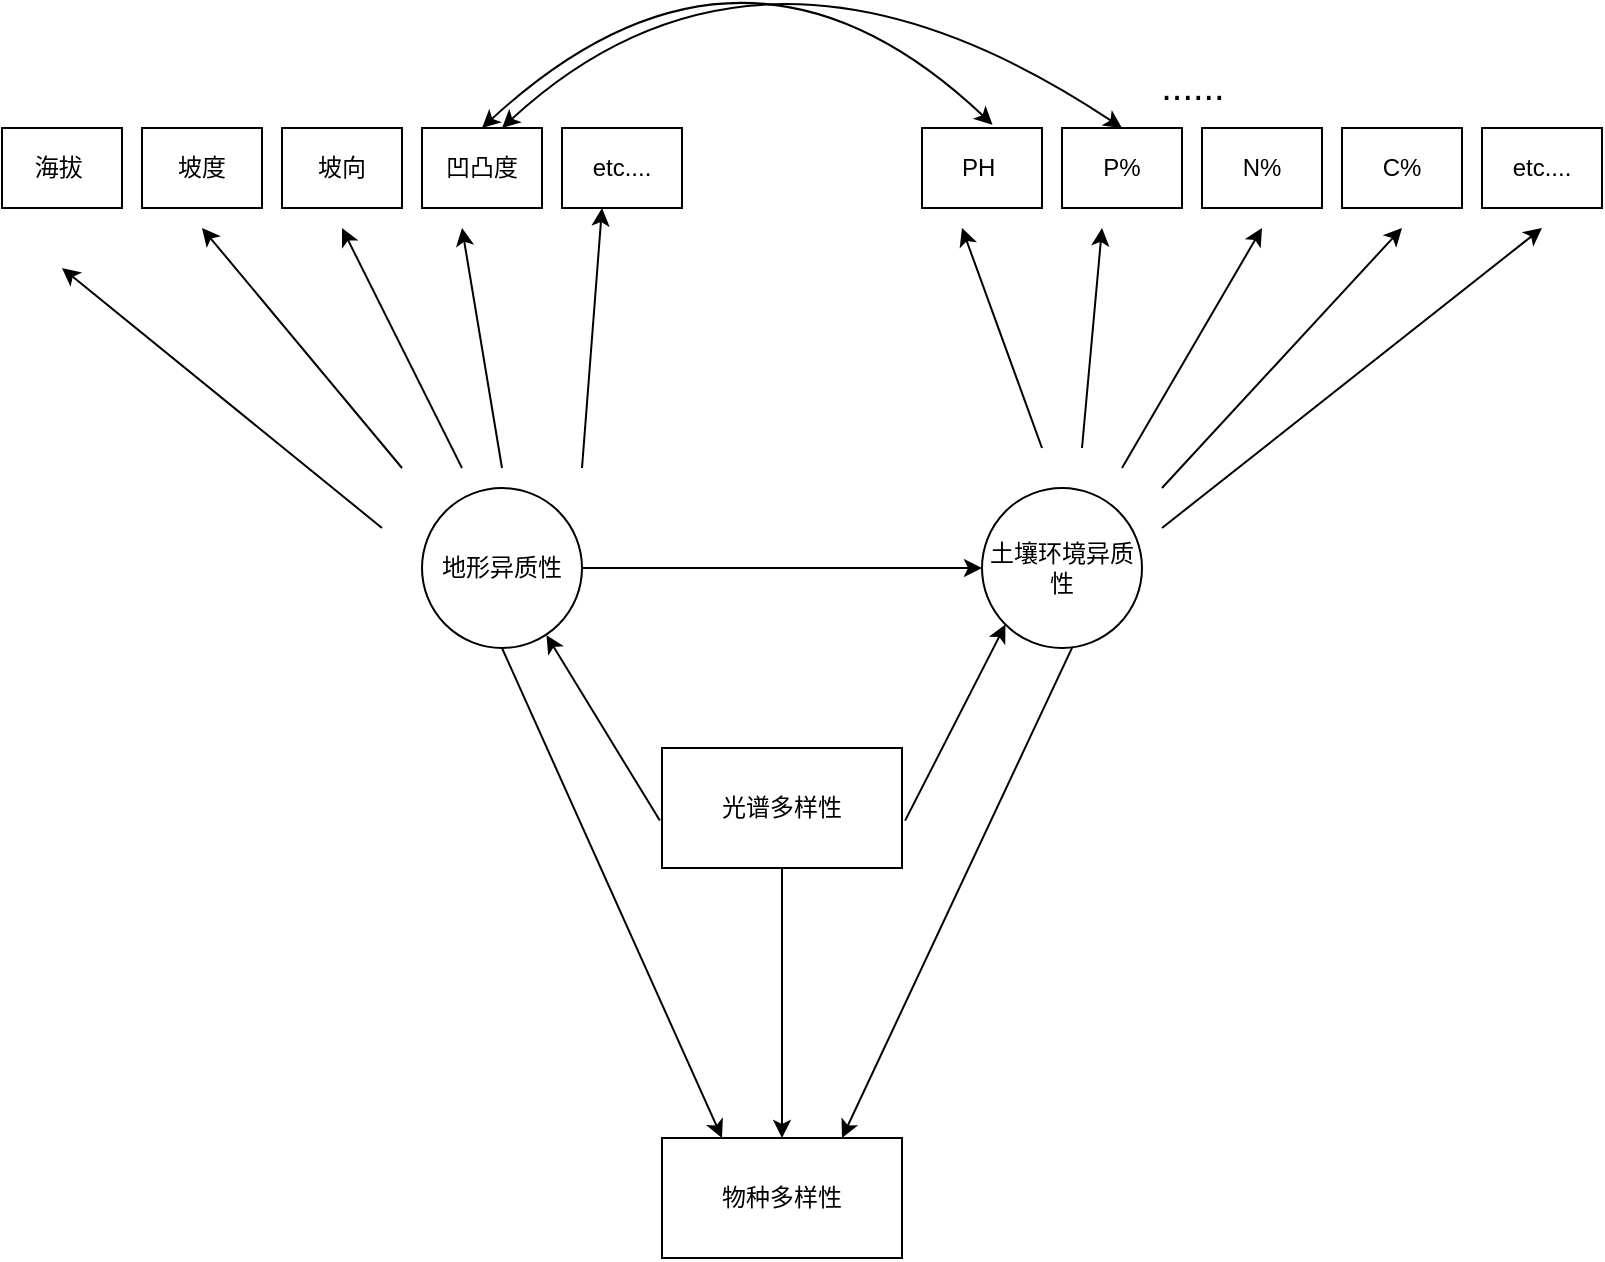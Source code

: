 <mxfile version="17.4.5" type="github">
  <diagram id="C5RBs43oDa-KdzZeNtuy" name="Page-1">
    <mxGraphModel dx="1363" dy="706" grid="1" gridSize="10" guides="1" tooltips="1" connect="1" arrows="1" fold="1" page="1" pageScale="1" pageWidth="827" pageHeight="1169" math="0" shadow="0">
      <root>
        <mxCell id="WIyWlLk6GJQsqaUBKTNV-0" />
        <mxCell id="WIyWlLk6GJQsqaUBKTNV-1" parent="WIyWlLk6GJQsqaUBKTNV-0" />
        <mxCell id="yI3EGUM581bo3C_Y3QZk-0" value="地形异质性" style="ellipse;whiteSpace=wrap;html=1;aspect=fixed;rounded=0;sketch=0;" vertex="1" parent="WIyWlLk6GJQsqaUBKTNV-1">
          <mxGeometry x="220" y="260" width="80" height="80" as="geometry" />
        </mxCell>
        <mxCell id="yI3EGUM581bo3C_Y3QZk-1" value="土壤环境异质性" style="ellipse;whiteSpace=wrap;html=1;aspect=fixed;rounded=0;sketch=0;" vertex="1" parent="WIyWlLk6GJQsqaUBKTNV-1">
          <mxGeometry x="500" y="260" width="80" height="80" as="geometry" />
        </mxCell>
        <mxCell id="yI3EGUM581bo3C_Y3QZk-2" value="物种多样性" style="rounded=0;whiteSpace=wrap;html=1;sketch=0;" vertex="1" parent="WIyWlLk6GJQsqaUBKTNV-1">
          <mxGeometry x="340" y="585" width="120" height="60" as="geometry" />
        </mxCell>
        <mxCell id="yI3EGUM581bo3C_Y3QZk-3" value="光谱多样性" style="rounded=0;whiteSpace=wrap;html=1;sketch=0;" vertex="1" parent="WIyWlLk6GJQsqaUBKTNV-1">
          <mxGeometry x="340" y="390" width="120" height="60" as="geometry" />
        </mxCell>
        <mxCell id="yI3EGUM581bo3C_Y3QZk-4" value="" style="endArrow=classic;html=1;rounded=1;sketch=0;curved=0;entryX=0.778;entryY=0.92;entryDx=0;entryDy=0;exitX=-0.009;exitY=0.605;exitDx=0;exitDy=0;exitPerimeter=0;entryPerimeter=0;" edge="1" parent="WIyWlLk6GJQsqaUBKTNV-1" source="yI3EGUM581bo3C_Y3QZk-3" target="yI3EGUM581bo3C_Y3QZk-0">
          <mxGeometry width="50" height="50" relative="1" as="geometry">
            <mxPoint x="260" y="450" as="sourcePoint" />
            <mxPoint x="310" y="400" as="targetPoint" />
          </mxGeometry>
        </mxCell>
        <mxCell id="yI3EGUM581bo3C_Y3QZk-5" value="" style="endArrow=classic;html=1;rounded=1;sketch=0;curved=0;entryX=0.5;entryY=0;entryDx=0;entryDy=0;exitX=0.5;exitY=1;exitDx=0;exitDy=0;" edge="1" parent="WIyWlLk6GJQsqaUBKTNV-1" source="yI3EGUM581bo3C_Y3QZk-3" target="yI3EGUM581bo3C_Y3QZk-2">
          <mxGeometry width="50" height="50" relative="1" as="geometry">
            <mxPoint x="400.2" y="459.07" as="sourcePoint" />
            <mxPoint x="260" y="380.93" as="targetPoint" />
          </mxGeometry>
        </mxCell>
        <mxCell id="yI3EGUM581bo3C_Y3QZk-6" value="" style="endArrow=classic;html=1;rounded=1;sketch=0;curved=0;entryX=0;entryY=0.5;entryDx=0;entryDy=0;exitX=1;exitY=0.5;exitDx=0;exitDy=0;" edge="1" parent="WIyWlLk6GJQsqaUBKTNV-1" source="yI3EGUM581bo3C_Y3QZk-0" target="yI3EGUM581bo3C_Y3QZk-1">
          <mxGeometry width="50" height="50" relative="1" as="geometry">
            <mxPoint x="220" y="300" as="sourcePoint" />
            <mxPoint x="270" y="250" as="targetPoint" />
          </mxGeometry>
        </mxCell>
        <mxCell id="yI3EGUM581bo3C_Y3QZk-8" value="" style="endArrow=classic;html=1;rounded=1;sketch=0;curved=0;entryX=0;entryY=1;entryDx=0;entryDy=0;exitX=1.013;exitY=0.605;exitDx=0;exitDy=0;exitPerimeter=0;" edge="1" parent="WIyWlLk6GJQsqaUBKTNV-1" source="yI3EGUM581bo3C_Y3QZk-3" target="yI3EGUM581bo3C_Y3QZk-1">
          <mxGeometry width="50" height="50" relative="1" as="geometry">
            <mxPoint x="480" y="410" as="sourcePoint" />
            <mxPoint x="530" y="360" as="targetPoint" />
          </mxGeometry>
        </mxCell>
        <mxCell id="yI3EGUM581bo3C_Y3QZk-9" value="" style="endArrow=classic;html=1;rounded=1;sketch=0;curved=0;entryX=0.25;entryY=0;entryDx=0;entryDy=0;exitX=0.5;exitY=1;exitDx=0;exitDy=0;" edge="1" parent="WIyWlLk6GJQsqaUBKTNV-1" source="yI3EGUM581bo3C_Y3QZk-0" target="yI3EGUM581bo3C_Y3QZk-2">
          <mxGeometry width="50" height="50" relative="1" as="geometry">
            <mxPoint x="260" y="450" as="sourcePoint" />
            <mxPoint x="310" y="400" as="targetPoint" />
          </mxGeometry>
        </mxCell>
        <mxCell id="yI3EGUM581bo3C_Y3QZk-10" value="" style="endArrow=classic;html=1;rounded=1;sketch=0;curved=0;entryX=0.75;entryY=0;entryDx=0;entryDy=0;exitX=0.564;exitY=0.996;exitDx=0;exitDy=0;exitPerimeter=0;" edge="1" parent="WIyWlLk6GJQsqaUBKTNV-1" source="yI3EGUM581bo3C_Y3QZk-1" target="yI3EGUM581bo3C_Y3QZk-2">
          <mxGeometry width="50" height="50" relative="1" as="geometry">
            <mxPoint x="580" y="350" as="sourcePoint" />
            <mxPoint x="430" y="550" as="targetPoint" />
          </mxGeometry>
        </mxCell>
        <mxCell id="yI3EGUM581bo3C_Y3QZk-11" value="海拔&lt;span style=&quot;white-space: pre&quot;&gt;	&lt;/span&gt;" style="rounded=0;whiteSpace=wrap;html=1;sketch=0;" vertex="1" parent="WIyWlLk6GJQsqaUBKTNV-1">
          <mxGeometry x="10" y="80" width="60" height="40" as="geometry" />
        </mxCell>
        <mxCell id="yI3EGUM581bo3C_Y3QZk-13" value="凹凸度" style="rounded=0;whiteSpace=wrap;html=1;sketch=0;" vertex="1" parent="WIyWlLk6GJQsqaUBKTNV-1">
          <mxGeometry x="220" y="80" width="60" height="40" as="geometry" />
        </mxCell>
        <mxCell id="yI3EGUM581bo3C_Y3QZk-14" value="坡向" style="rounded=0;whiteSpace=wrap;html=1;sketch=0;" vertex="1" parent="WIyWlLk6GJQsqaUBKTNV-1">
          <mxGeometry x="150" y="80" width="60" height="40" as="geometry" />
        </mxCell>
        <mxCell id="yI3EGUM581bo3C_Y3QZk-15" value="坡度" style="rounded=0;whiteSpace=wrap;html=1;sketch=0;" vertex="1" parent="WIyWlLk6GJQsqaUBKTNV-1">
          <mxGeometry x="80" y="80" width="60" height="40" as="geometry" />
        </mxCell>
        <mxCell id="yI3EGUM581bo3C_Y3QZk-16" value="PH&lt;span style=&quot;white-space: pre&quot;&gt;	&lt;/span&gt;" style="rounded=0;whiteSpace=wrap;html=1;sketch=0;" vertex="1" parent="WIyWlLk6GJQsqaUBKTNV-1">
          <mxGeometry x="470" y="80" width="60" height="40" as="geometry" />
        </mxCell>
        <mxCell id="yI3EGUM581bo3C_Y3QZk-17" value="C%" style="rounded=0;whiteSpace=wrap;html=1;sketch=0;" vertex="1" parent="WIyWlLk6GJQsqaUBKTNV-1">
          <mxGeometry x="680" y="80" width="60" height="40" as="geometry" />
        </mxCell>
        <mxCell id="yI3EGUM581bo3C_Y3QZk-18" value="N%" style="rounded=0;whiteSpace=wrap;html=1;sketch=0;" vertex="1" parent="WIyWlLk6GJQsqaUBKTNV-1">
          <mxGeometry x="610" y="80" width="60" height="40" as="geometry" />
        </mxCell>
        <mxCell id="yI3EGUM581bo3C_Y3QZk-19" value="P%" style="rounded=0;whiteSpace=wrap;html=1;sketch=0;" vertex="1" parent="WIyWlLk6GJQsqaUBKTNV-1">
          <mxGeometry x="540" y="80" width="60" height="40" as="geometry" />
        </mxCell>
        <mxCell id="yI3EGUM581bo3C_Y3QZk-20" value="etc...." style="rounded=0;whiteSpace=wrap;html=1;sketch=0;" vertex="1" parent="WIyWlLk6GJQsqaUBKTNV-1">
          <mxGeometry x="290" y="80" width="60" height="40" as="geometry" />
        </mxCell>
        <mxCell id="yI3EGUM581bo3C_Y3QZk-21" value="etc...." style="rounded=0;whiteSpace=wrap;html=1;sketch=0;" vertex="1" parent="WIyWlLk6GJQsqaUBKTNV-1">
          <mxGeometry x="750" y="80" width="60" height="40" as="geometry" />
        </mxCell>
        <mxCell id="yI3EGUM581bo3C_Y3QZk-23" value="" style="endArrow=classic;html=1;rounded=1;sketch=0;curved=0;" edge="1" parent="WIyWlLk6GJQsqaUBKTNV-1">
          <mxGeometry width="50" height="50" relative="1" as="geometry">
            <mxPoint x="240" y="250" as="sourcePoint" />
            <mxPoint x="180" y="130" as="targetPoint" />
          </mxGeometry>
        </mxCell>
        <mxCell id="yI3EGUM581bo3C_Y3QZk-24" value="" style="endArrow=classic;html=1;rounded=1;sketch=0;curved=0;" edge="1" parent="WIyWlLk6GJQsqaUBKTNV-1">
          <mxGeometry width="50" height="50" relative="1" as="geometry">
            <mxPoint x="200" y="280" as="sourcePoint" />
            <mxPoint x="40" y="150" as="targetPoint" />
          </mxGeometry>
        </mxCell>
        <mxCell id="yI3EGUM581bo3C_Y3QZk-25" value="" style="endArrow=classic;html=1;rounded=1;sketch=0;curved=0;" edge="1" parent="WIyWlLk6GJQsqaUBKTNV-1">
          <mxGeometry width="50" height="50" relative="1" as="geometry">
            <mxPoint x="260" y="250" as="sourcePoint" />
            <mxPoint x="240" y="130" as="targetPoint" />
          </mxGeometry>
        </mxCell>
        <mxCell id="yI3EGUM581bo3C_Y3QZk-26" value="" style="endArrow=classic;html=1;rounded=1;sketch=0;curved=0;" edge="1" parent="WIyWlLk6GJQsqaUBKTNV-1">
          <mxGeometry width="50" height="50" relative="1" as="geometry">
            <mxPoint x="210" y="250" as="sourcePoint" />
            <mxPoint x="110" y="130" as="targetPoint" />
          </mxGeometry>
        </mxCell>
        <mxCell id="yI3EGUM581bo3C_Y3QZk-27" value="" style="endArrow=classic;html=1;rounded=1;sketch=0;curved=0;" edge="1" parent="WIyWlLk6GJQsqaUBKTNV-1">
          <mxGeometry width="50" height="50" relative="1" as="geometry">
            <mxPoint x="300" y="250" as="sourcePoint" />
            <mxPoint x="310" y="120" as="targetPoint" />
          </mxGeometry>
        </mxCell>
        <mxCell id="yI3EGUM581bo3C_Y3QZk-29" value="" style="endArrow=classic;html=1;rounded=1;sketch=0;curved=0;" edge="1" parent="WIyWlLk6GJQsqaUBKTNV-1">
          <mxGeometry width="50" height="50" relative="1" as="geometry">
            <mxPoint x="530" y="240" as="sourcePoint" />
            <mxPoint x="490" y="130" as="targetPoint" />
          </mxGeometry>
        </mxCell>
        <mxCell id="yI3EGUM581bo3C_Y3QZk-30" value="" style="endArrow=classic;html=1;rounded=1;sketch=0;curved=0;" edge="1" parent="WIyWlLk6GJQsqaUBKTNV-1">
          <mxGeometry width="50" height="50" relative="1" as="geometry">
            <mxPoint x="590" y="260" as="sourcePoint" />
            <mxPoint x="710" y="130" as="targetPoint" />
          </mxGeometry>
        </mxCell>
        <mxCell id="yI3EGUM581bo3C_Y3QZk-31" value="" style="endArrow=classic;html=1;rounded=1;sketch=0;curved=0;" edge="1" parent="WIyWlLk6GJQsqaUBKTNV-1">
          <mxGeometry width="50" height="50" relative="1" as="geometry">
            <mxPoint x="550" y="240" as="sourcePoint" />
            <mxPoint x="560" y="130" as="targetPoint" />
          </mxGeometry>
        </mxCell>
        <mxCell id="yI3EGUM581bo3C_Y3QZk-32" value="" style="endArrow=classic;html=1;rounded=1;sketch=0;curved=0;" edge="1" parent="WIyWlLk6GJQsqaUBKTNV-1">
          <mxGeometry width="50" height="50" relative="1" as="geometry">
            <mxPoint x="590" y="280" as="sourcePoint" />
            <mxPoint x="780" y="130" as="targetPoint" />
          </mxGeometry>
        </mxCell>
        <mxCell id="yI3EGUM581bo3C_Y3QZk-33" value="" style="endArrow=classic;html=1;rounded=1;sketch=0;curved=0;" edge="1" parent="WIyWlLk6GJQsqaUBKTNV-1">
          <mxGeometry width="50" height="50" relative="1" as="geometry">
            <mxPoint x="570" y="250" as="sourcePoint" />
            <mxPoint x="640" y="130" as="targetPoint" />
          </mxGeometry>
        </mxCell>
        <mxCell id="yI3EGUM581bo3C_Y3QZk-40" value="" style="endArrow=classic;startArrow=classic;html=1;sketch=0;curved=1;entryX=0.588;entryY=-0.04;entryDx=0;entryDy=0;entryPerimeter=0;exitX=0.5;exitY=0;exitDx=0;exitDy=0;" edge="1" parent="WIyWlLk6GJQsqaUBKTNV-1" source="yI3EGUM581bo3C_Y3QZk-13" target="yI3EGUM581bo3C_Y3QZk-16">
          <mxGeometry width="50" height="50" relative="1" as="geometry">
            <mxPoint x="320" y="50" as="sourcePoint" />
            <mxPoint x="370" as="targetPoint" />
            <Array as="points">
              <mxPoint x="380" y="-40" />
            </Array>
          </mxGeometry>
        </mxCell>
        <mxCell id="yI3EGUM581bo3C_Y3QZk-41" value="" style="endArrow=classic;startArrow=classic;html=1;sketch=0;curved=1;entryX=0.5;entryY=0;entryDx=0;entryDy=0;exitX=0.5;exitY=0;exitDx=0;exitDy=0;" edge="1" parent="WIyWlLk6GJQsqaUBKTNV-1" target="yI3EGUM581bo3C_Y3QZk-19">
          <mxGeometry width="50" height="50" relative="1" as="geometry">
            <mxPoint x="260" y="80" as="sourcePoint" />
            <mxPoint x="515.28" y="78.4" as="targetPoint" />
            <Array as="points">
              <mxPoint x="390" y="-40" />
            </Array>
          </mxGeometry>
        </mxCell>
        <mxCell id="yI3EGUM581bo3C_Y3QZk-42" value="&lt;font style=&quot;font-size: 19px&quot;&gt;......&lt;/font&gt;" style="text;html=1;align=center;verticalAlign=middle;resizable=0;points=[];autosize=1;strokeColor=none;fillColor=none;" vertex="1" parent="WIyWlLk6GJQsqaUBKTNV-1">
          <mxGeometry x="580" y="50" width="50" height="20" as="geometry" />
        </mxCell>
      </root>
    </mxGraphModel>
  </diagram>
</mxfile>
